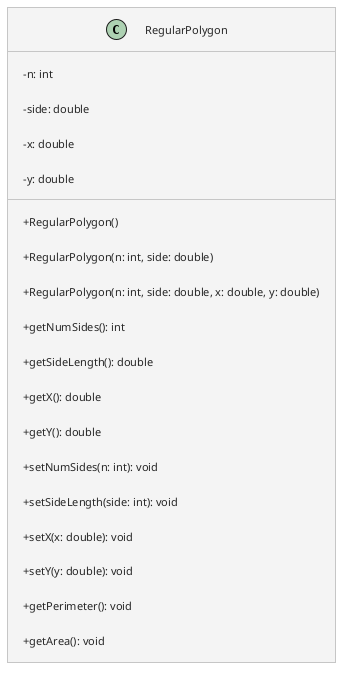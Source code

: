 @startuml RegularPolygon

!theme carbon-gray
skinparam classAttributeIconSize 0

class RegularPolygon {
    -n: int
    -side: double
    -x: double
    -y: double

    +RegularPolygon()
    +RegularPolygon(n: int, side: double)
    +RegularPolygon(n: int, side: double, x: double, y: double)
    +getNumSides(): int
    +getSideLength(): double
    +getX(): double
    +getY(): double
    +setNumSides(n: int): void
    +setSideLength(side: int): void
    +setX(x: double): void
    +setY(y: double): void
    +getPerimeter(): void
    +getArea(): void

}

@enduml